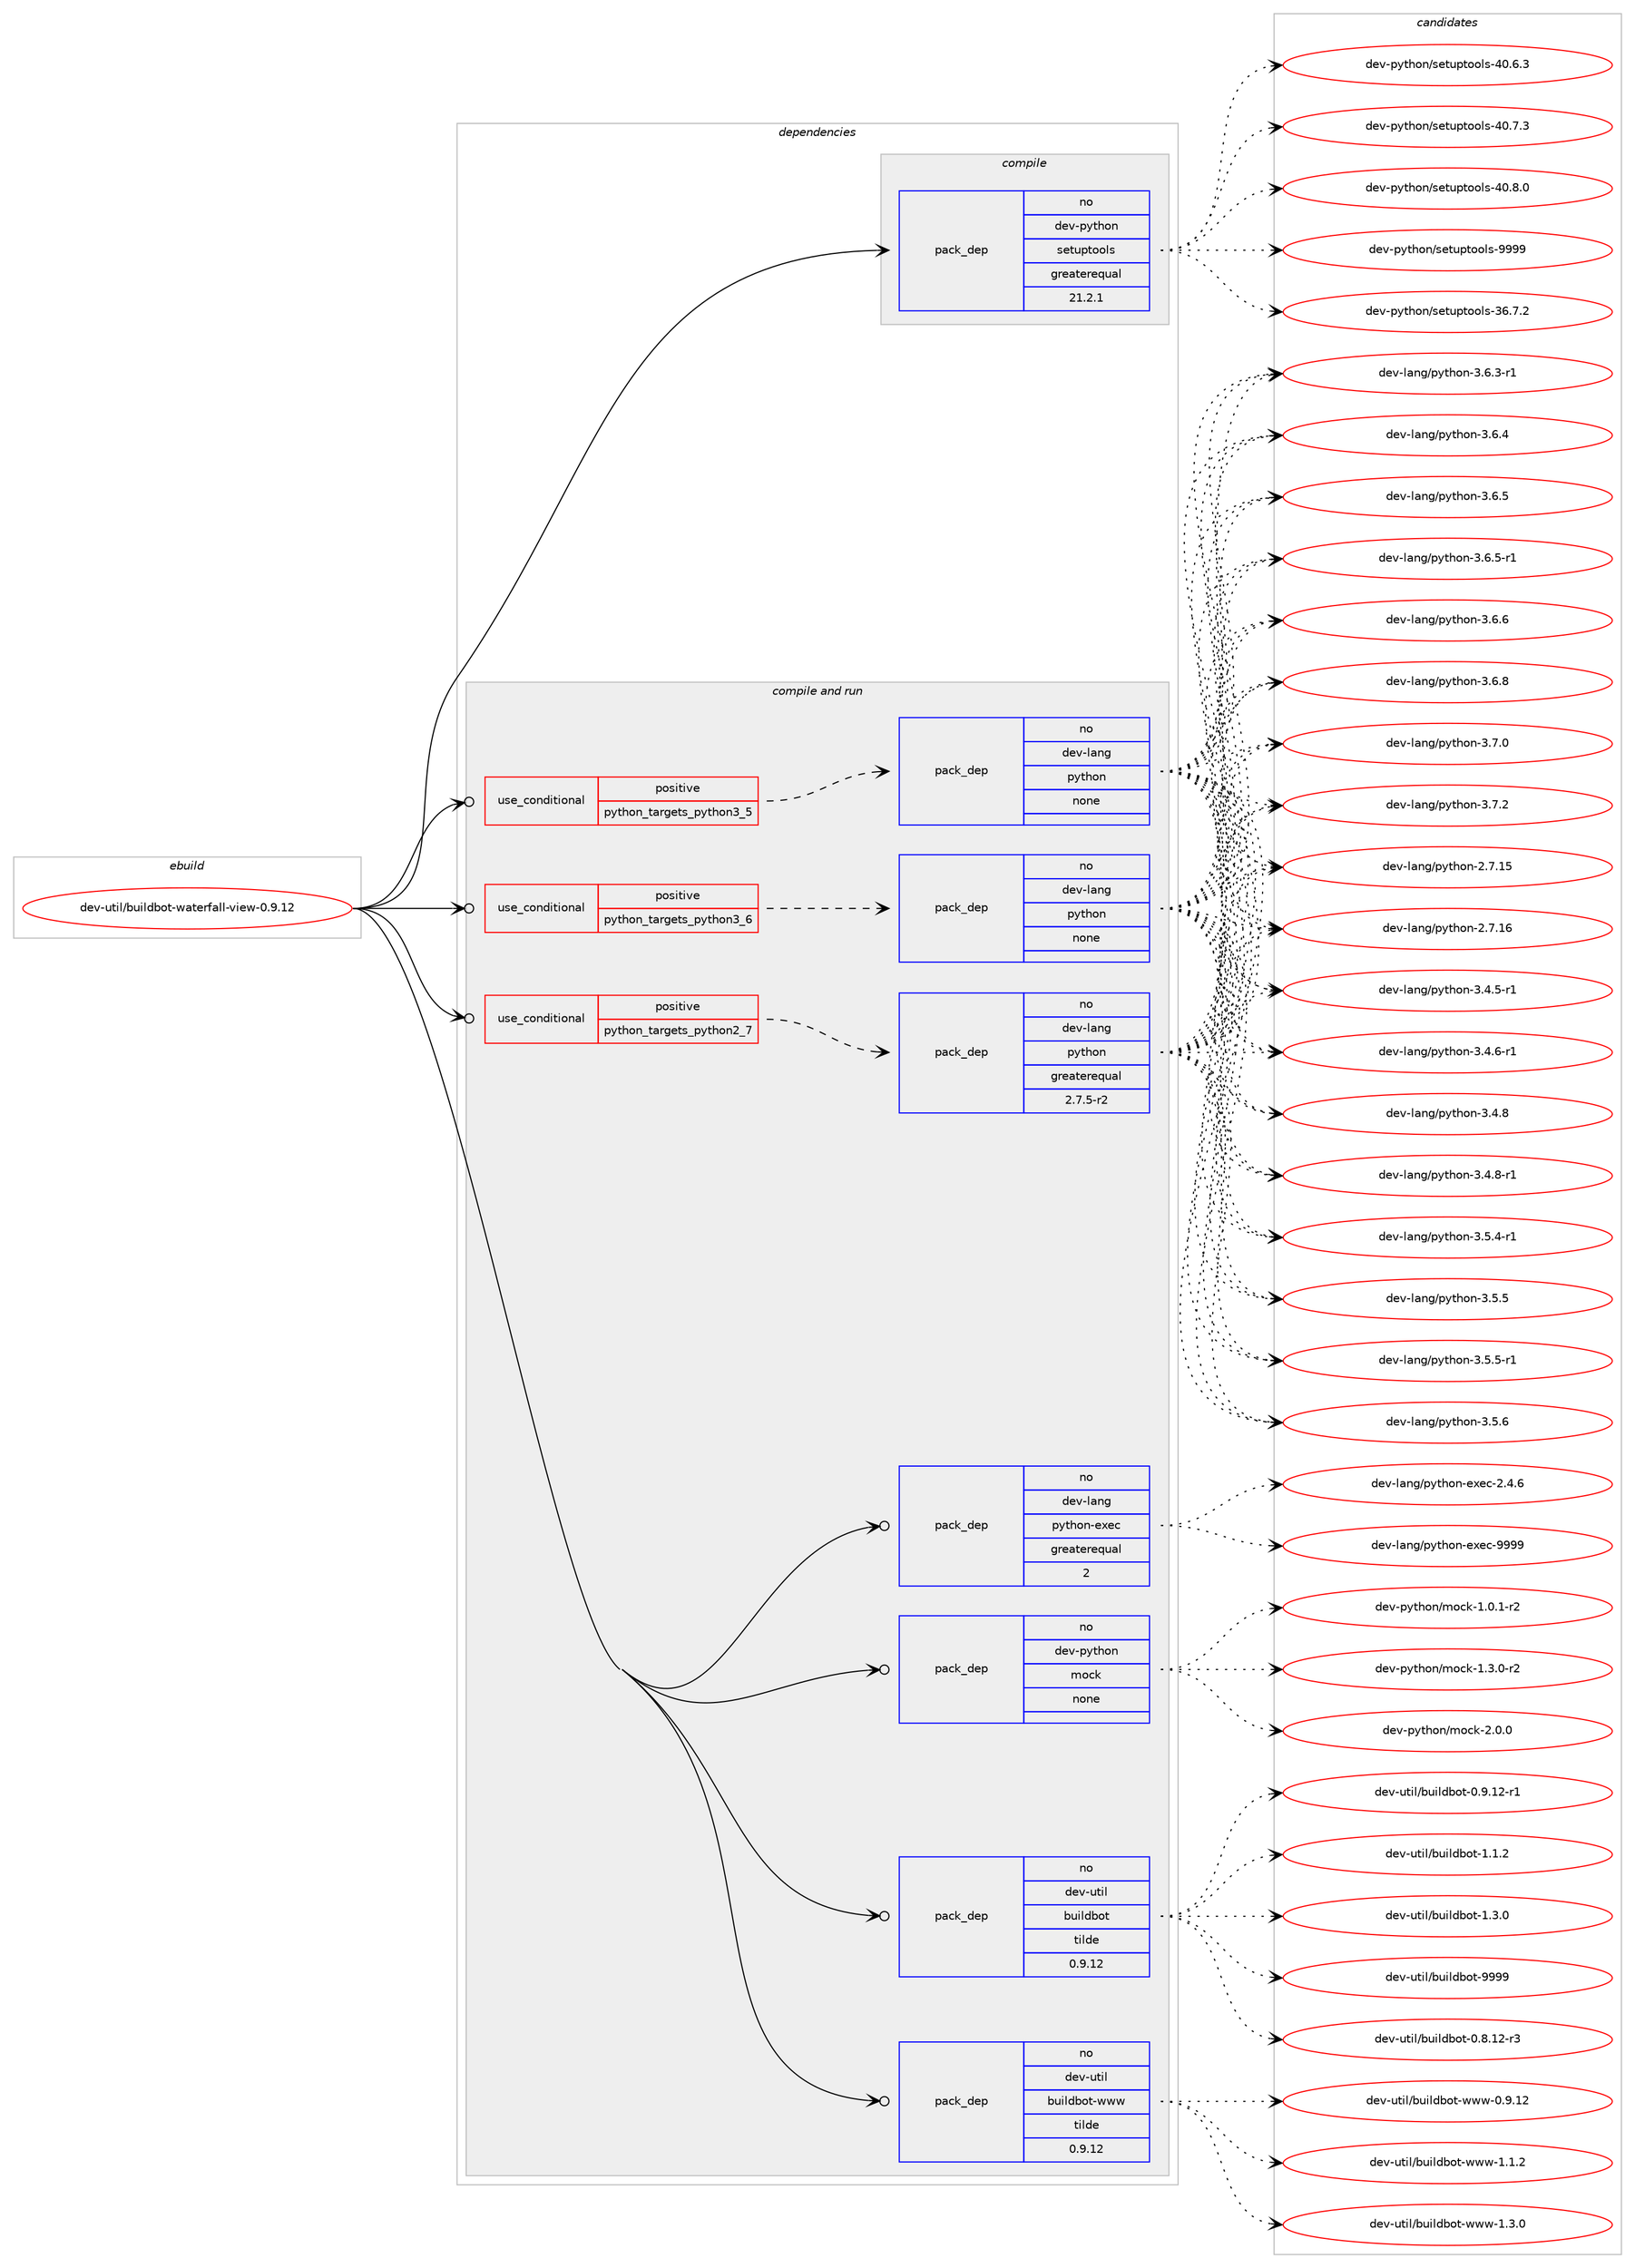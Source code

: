 digraph prolog {

# *************
# Graph options
# *************

newrank=true;
concentrate=true;
compound=true;
graph [rankdir=LR,fontname=Helvetica,fontsize=10,ranksep=1.5];#, ranksep=2.5, nodesep=0.2];
edge  [arrowhead=vee];
node  [fontname=Helvetica,fontsize=10];

# **********
# The ebuild
# **********

subgraph cluster_leftcol {
color=gray;
rank=same;
label=<<i>ebuild</i>>;
id [label="dev-util/buildbot-waterfall-view-0.9.12", color=red, width=4, href="../dev-util/buildbot-waterfall-view-0.9.12.svg"];
}

# ****************
# The dependencies
# ****************

subgraph cluster_midcol {
color=gray;
label=<<i>dependencies</i>>;
subgraph cluster_compile {
fillcolor="#eeeeee";
style=filled;
label=<<i>compile</i>>;
subgraph pack1094699 {
dependency1541594 [label=<<TABLE BORDER="0" CELLBORDER="1" CELLSPACING="0" CELLPADDING="4" WIDTH="220"><TR><TD ROWSPAN="6" CELLPADDING="30">pack_dep</TD></TR><TR><TD WIDTH="110">no</TD></TR><TR><TD>dev-python</TD></TR><TR><TD>setuptools</TD></TR><TR><TD>greaterequal</TD></TR><TR><TD>21.2.1</TD></TR></TABLE>>, shape=none, color=blue];
}
id:e -> dependency1541594:w [weight=20,style="solid",arrowhead="vee"];
}
subgraph cluster_compileandrun {
fillcolor="#eeeeee";
style=filled;
label=<<i>compile and run</i>>;
subgraph cond423296 {
dependency1541595 [label=<<TABLE BORDER="0" CELLBORDER="1" CELLSPACING="0" CELLPADDING="4"><TR><TD ROWSPAN="3" CELLPADDING="10">use_conditional</TD></TR><TR><TD>positive</TD></TR><TR><TD>python_targets_python2_7</TD></TR></TABLE>>, shape=none, color=red];
subgraph pack1094700 {
dependency1541596 [label=<<TABLE BORDER="0" CELLBORDER="1" CELLSPACING="0" CELLPADDING="4" WIDTH="220"><TR><TD ROWSPAN="6" CELLPADDING="30">pack_dep</TD></TR><TR><TD WIDTH="110">no</TD></TR><TR><TD>dev-lang</TD></TR><TR><TD>python</TD></TR><TR><TD>greaterequal</TD></TR><TR><TD>2.7.5-r2</TD></TR></TABLE>>, shape=none, color=blue];
}
dependency1541595:e -> dependency1541596:w [weight=20,style="dashed",arrowhead="vee"];
}
id:e -> dependency1541595:w [weight=20,style="solid",arrowhead="odotvee"];
subgraph cond423297 {
dependency1541597 [label=<<TABLE BORDER="0" CELLBORDER="1" CELLSPACING="0" CELLPADDING="4"><TR><TD ROWSPAN="3" CELLPADDING="10">use_conditional</TD></TR><TR><TD>positive</TD></TR><TR><TD>python_targets_python3_5</TD></TR></TABLE>>, shape=none, color=red];
subgraph pack1094701 {
dependency1541598 [label=<<TABLE BORDER="0" CELLBORDER="1" CELLSPACING="0" CELLPADDING="4" WIDTH="220"><TR><TD ROWSPAN="6" CELLPADDING="30">pack_dep</TD></TR><TR><TD WIDTH="110">no</TD></TR><TR><TD>dev-lang</TD></TR><TR><TD>python</TD></TR><TR><TD>none</TD></TR><TR><TD></TD></TR></TABLE>>, shape=none, color=blue];
}
dependency1541597:e -> dependency1541598:w [weight=20,style="dashed",arrowhead="vee"];
}
id:e -> dependency1541597:w [weight=20,style="solid",arrowhead="odotvee"];
subgraph cond423298 {
dependency1541599 [label=<<TABLE BORDER="0" CELLBORDER="1" CELLSPACING="0" CELLPADDING="4"><TR><TD ROWSPAN="3" CELLPADDING="10">use_conditional</TD></TR><TR><TD>positive</TD></TR><TR><TD>python_targets_python3_6</TD></TR></TABLE>>, shape=none, color=red];
subgraph pack1094702 {
dependency1541600 [label=<<TABLE BORDER="0" CELLBORDER="1" CELLSPACING="0" CELLPADDING="4" WIDTH="220"><TR><TD ROWSPAN="6" CELLPADDING="30">pack_dep</TD></TR><TR><TD WIDTH="110">no</TD></TR><TR><TD>dev-lang</TD></TR><TR><TD>python</TD></TR><TR><TD>none</TD></TR><TR><TD></TD></TR></TABLE>>, shape=none, color=blue];
}
dependency1541599:e -> dependency1541600:w [weight=20,style="dashed",arrowhead="vee"];
}
id:e -> dependency1541599:w [weight=20,style="solid",arrowhead="odotvee"];
subgraph pack1094703 {
dependency1541601 [label=<<TABLE BORDER="0" CELLBORDER="1" CELLSPACING="0" CELLPADDING="4" WIDTH="220"><TR><TD ROWSPAN="6" CELLPADDING="30">pack_dep</TD></TR><TR><TD WIDTH="110">no</TD></TR><TR><TD>dev-lang</TD></TR><TR><TD>python-exec</TD></TR><TR><TD>greaterequal</TD></TR><TR><TD>2</TD></TR></TABLE>>, shape=none, color=blue];
}
id:e -> dependency1541601:w [weight=20,style="solid",arrowhead="odotvee"];
subgraph pack1094704 {
dependency1541602 [label=<<TABLE BORDER="0" CELLBORDER="1" CELLSPACING="0" CELLPADDING="4" WIDTH="220"><TR><TD ROWSPAN="6" CELLPADDING="30">pack_dep</TD></TR><TR><TD WIDTH="110">no</TD></TR><TR><TD>dev-python</TD></TR><TR><TD>mock</TD></TR><TR><TD>none</TD></TR><TR><TD></TD></TR></TABLE>>, shape=none, color=blue];
}
id:e -> dependency1541602:w [weight=20,style="solid",arrowhead="odotvee"];
subgraph pack1094705 {
dependency1541603 [label=<<TABLE BORDER="0" CELLBORDER="1" CELLSPACING="0" CELLPADDING="4" WIDTH="220"><TR><TD ROWSPAN="6" CELLPADDING="30">pack_dep</TD></TR><TR><TD WIDTH="110">no</TD></TR><TR><TD>dev-util</TD></TR><TR><TD>buildbot</TD></TR><TR><TD>tilde</TD></TR><TR><TD>0.9.12</TD></TR></TABLE>>, shape=none, color=blue];
}
id:e -> dependency1541603:w [weight=20,style="solid",arrowhead="odotvee"];
subgraph pack1094706 {
dependency1541604 [label=<<TABLE BORDER="0" CELLBORDER="1" CELLSPACING="0" CELLPADDING="4" WIDTH="220"><TR><TD ROWSPAN="6" CELLPADDING="30">pack_dep</TD></TR><TR><TD WIDTH="110">no</TD></TR><TR><TD>dev-util</TD></TR><TR><TD>buildbot-www</TD></TR><TR><TD>tilde</TD></TR><TR><TD>0.9.12</TD></TR></TABLE>>, shape=none, color=blue];
}
id:e -> dependency1541604:w [weight=20,style="solid",arrowhead="odotvee"];
}
subgraph cluster_run {
fillcolor="#eeeeee";
style=filled;
label=<<i>run</i>>;
}
}

# **************
# The candidates
# **************

subgraph cluster_choices {
rank=same;
color=gray;
label=<<i>candidates</i>>;

subgraph choice1094699 {
color=black;
nodesep=1;
choice100101118451121211161041111104711510111611711211611111110811545515446554650 [label="dev-python/setuptools-36.7.2", color=red, width=4,href="../dev-python/setuptools-36.7.2.svg"];
choice100101118451121211161041111104711510111611711211611111110811545524846544651 [label="dev-python/setuptools-40.6.3", color=red, width=4,href="../dev-python/setuptools-40.6.3.svg"];
choice100101118451121211161041111104711510111611711211611111110811545524846554651 [label="dev-python/setuptools-40.7.3", color=red, width=4,href="../dev-python/setuptools-40.7.3.svg"];
choice100101118451121211161041111104711510111611711211611111110811545524846564648 [label="dev-python/setuptools-40.8.0", color=red, width=4,href="../dev-python/setuptools-40.8.0.svg"];
choice10010111845112121116104111110471151011161171121161111111081154557575757 [label="dev-python/setuptools-9999", color=red, width=4,href="../dev-python/setuptools-9999.svg"];
dependency1541594:e -> choice100101118451121211161041111104711510111611711211611111110811545515446554650:w [style=dotted,weight="100"];
dependency1541594:e -> choice100101118451121211161041111104711510111611711211611111110811545524846544651:w [style=dotted,weight="100"];
dependency1541594:e -> choice100101118451121211161041111104711510111611711211611111110811545524846554651:w [style=dotted,weight="100"];
dependency1541594:e -> choice100101118451121211161041111104711510111611711211611111110811545524846564648:w [style=dotted,weight="100"];
dependency1541594:e -> choice10010111845112121116104111110471151011161171121161111111081154557575757:w [style=dotted,weight="100"];
}
subgraph choice1094700 {
color=black;
nodesep=1;
choice10010111845108971101034711212111610411111045504655464953 [label="dev-lang/python-2.7.15", color=red, width=4,href="../dev-lang/python-2.7.15.svg"];
choice10010111845108971101034711212111610411111045504655464954 [label="dev-lang/python-2.7.16", color=red, width=4,href="../dev-lang/python-2.7.16.svg"];
choice1001011184510897110103471121211161041111104551465246534511449 [label="dev-lang/python-3.4.5-r1", color=red, width=4,href="../dev-lang/python-3.4.5-r1.svg"];
choice1001011184510897110103471121211161041111104551465246544511449 [label="dev-lang/python-3.4.6-r1", color=red, width=4,href="../dev-lang/python-3.4.6-r1.svg"];
choice100101118451089711010347112121116104111110455146524656 [label="dev-lang/python-3.4.8", color=red, width=4,href="../dev-lang/python-3.4.8.svg"];
choice1001011184510897110103471121211161041111104551465246564511449 [label="dev-lang/python-3.4.8-r1", color=red, width=4,href="../dev-lang/python-3.4.8-r1.svg"];
choice1001011184510897110103471121211161041111104551465346524511449 [label="dev-lang/python-3.5.4-r1", color=red, width=4,href="../dev-lang/python-3.5.4-r1.svg"];
choice100101118451089711010347112121116104111110455146534653 [label="dev-lang/python-3.5.5", color=red, width=4,href="../dev-lang/python-3.5.5.svg"];
choice1001011184510897110103471121211161041111104551465346534511449 [label="dev-lang/python-3.5.5-r1", color=red, width=4,href="../dev-lang/python-3.5.5-r1.svg"];
choice100101118451089711010347112121116104111110455146534654 [label="dev-lang/python-3.5.6", color=red, width=4,href="../dev-lang/python-3.5.6.svg"];
choice1001011184510897110103471121211161041111104551465446514511449 [label="dev-lang/python-3.6.3-r1", color=red, width=4,href="../dev-lang/python-3.6.3-r1.svg"];
choice100101118451089711010347112121116104111110455146544652 [label="dev-lang/python-3.6.4", color=red, width=4,href="../dev-lang/python-3.6.4.svg"];
choice100101118451089711010347112121116104111110455146544653 [label="dev-lang/python-3.6.5", color=red, width=4,href="../dev-lang/python-3.6.5.svg"];
choice1001011184510897110103471121211161041111104551465446534511449 [label="dev-lang/python-3.6.5-r1", color=red, width=4,href="../dev-lang/python-3.6.5-r1.svg"];
choice100101118451089711010347112121116104111110455146544654 [label="dev-lang/python-3.6.6", color=red, width=4,href="../dev-lang/python-3.6.6.svg"];
choice100101118451089711010347112121116104111110455146544656 [label="dev-lang/python-3.6.8", color=red, width=4,href="../dev-lang/python-3.6.8.svg"];
choice100101118451089711010347112121116104111110455146554648 [label="dev-lang/python-3.7.0", color=red, width=4,href="../dev-lang/python-3.7.0.svg"];
choice100101118451089711010347112121116104111110455146554650 [label="dev-lang/python-3.7.2", color=red, width=4,href="../dev-lang/python-3.7.2.svg"];
dependency1541596:e -> choice10010111845108971101034711212111610411111045504655464953:w [style=dotted,weight="100"];
dependency1541596:e -> choice10010111845108971101034711212111610411111045504655464954:w [style=dotted,weight="100"];
dependency1541596:e -> choice1001011184510897110103471121211161041111104551465246534511449:w [style=dotted,weight="100"];
dependency1541596:e -> choice1001011184510897110103471121211161041111104551465246544511449:w [style=dotted,weight="100"];
dependency1541596:e -> choice100101118451089711010347112121116104111110455146524656:w [style=dotted,weight="100"];
dependency1541596:e -> choice1001011184510897110103471121211161041111104551465246564511449:w [style=dotted,weight="100"];
dependency1541596:e -> choice1001011184510897110103471121211161041111104551465346524511449:w [style=dotted,weight="100"];
dependency1541596:e -> choice100101118451089711010347112121116104111110455146534653:w [style=dotted,weight="100"];
dependency1541596:e -> choice1001011184510897110103471121211161041111104551465346534511449:w [style=dotted,weight="100"];
dependency1541596:e -> choice100101118451089711010347112121116104111110455146534654:w [style=dotted,weight="100"];
dependency1541596:e -> choice1001011184510897110103471121211161041111104551465446514511449:w [style=dotted,weight="100"];
dependency1541596:e -> choice100101118451089711010347112121116104111110455146544652:w [style=dotted,weight="100"];
dependency1541596:e -> choice100101118451089711010347112121116104111110455146544653:w [style=dotted,weight="100"];
dependency1541596:e -> choice1001011184510897110103471121211161041111104551465446534511449:w [style=dotted,weight="100"];
dependency1541596:e -> choice100101118451089711010347112121116104111110455146544654:w [style=dotted,weight="100"];
dependency1541596:e -> choice100101118451089711010347112121116104111110455146544656:w [style=dotted,weight="100"];
dependency1541596:e -> choice100101118451089711010347112121116104111110455146554648:w [style=dotted,weight="100"];
dependency1541596:e -> choice100101118451089711010347112121116104111110455146554650:w [style=dotted,weight="100"];
}
subgraph choice1094701 {
color=black;
nodesep=1;
choice10010111845108971101034711212111610411111045504655464953 [label="dev-lang/python-2.7.15", color=red, width=4,href="../dev-lang/python-2.7.15.svg"];
choice10010111845108971101034711212111610411111045504655464954 [label="dev-lang/python-2.7.16", color=red, width=4,href="../dev-lang/python-2.7.16.svg"];
choice1001011184510897110103471121211161041111104551465246534511449 [label="dev-lang/python-3.4.5-r1", color=red, width=4,href="../dev-lang/python-3.4.5-r1.svg"];
choice1001011184510897110103471121211161041111104551465246544511449 [label="dev-lang/python-3.4.6-r1", color=red, width=4,href="../dev-lang/python-3.4.6-r1.svg"];
choice100101118451089711010347112121116104111110455146524656 [label="dev-lang/python-3.4.8", color=red, width=4,href="../dev-lang/python-3.4.8.svg"];
choice1001011184510897110103471121211161041111104551465246564511449 [label="dev-lang/python-3.4.8-r1", color=red, width=4,href="../dev-lang/python-3.4.8-r1.svg"];
choice1001011184510897110103471121211161041111104551465346524511449 [label="dev-lang/python-3.5.4-r1", color=red, width=4,href="../dev-lang/python-3.5.4-r1.svg"];
choice100101118451089711010347112121116104111110455146534653 [label="dev-lang/python-3.5.5", color=red, width=4,href="../dev-lang/python-3.5.5.svg"];
choice1001011184510897110103471121211161041111104551465346534511449 [label="dev-lang/python-3.5.5-r1", color=red, width=4,href="../dev-lang/python-3.5.5-r1.svg"];
choice100101118451089711010347112121116104111110455146534654 [label="dev-lang/python-3.5.6", color=red, width=4,href="../dev-lang/python-3.5.6.svg"];
choice1001011184510897110103471121211161041111104551465446514511449 [label="dev-lang/python-3.6.3-r1", color=red, width=4,href="../dev-lang/python-3.6.3-r1.svg"];
choice100101118451089711010347112121116104111110455146544652 [label="dev-lang/python-3.6.4", color=red, width=4,href="../dev-lang/python-3.6.4.svg"];
choice100101118451089711010347112121116104111110455146544653 [label="dev-lang/python-3.6.5", color=red, width=4,href="../dev-lang/python-3.6.5.svg"];
choice1001011184510897110103471121211161041111104551465446534511449 [label="dev-lang/python-3.6.5-r1", color=red, width=4,href="../dev-lang/python-3.6.5-r1.svg"];
choice100101118451089711010347112121116104111110455146544654 [label="dev-lang/python-3.6.6", color=red, width=4,href="../dev-lang/python-3.6.6.svg"];
choice100101118451089711010347112121116104111110455146544656 [label="dev-lang/python-3.6.8", color=red, width=4,href="../dev-lang/python-3.6.8.svg"];
choice100101118451089711010347112121116104111110455146554648 [label="dev-lang/python-3.7.0", color=red, width=4,href="../dev-lang/python-3.7.0.svg"];
choice100101118451089711010347112121116104111110455146554650 [label="dev-lang/python-3.7.2", color=red, width=4,href="../dev-lang/python-3.7.2.svg"];
dependency1541598:e -> choice10010111845108971101034711212111610411111045504655464953:w [style=dotted,weight="100"];
dependency1541598:e -> choice10010111845108971101034711212111610411111045504655464954:w [style=dotted,weight="100"];
dependency1541598:e -> choice1001011184510897110103471121211161041111104551465246534511449:w [style=dotted,weight="100"];
dependency1541598:e -> choice1001011184510897110103471121211161041111104551465246544511449:w [style=dotted,weight="100"];
dependency1541598:e -> choice100101118451089711010347112121116104111110455146524656:w [style=dotted,weight="100"];
dependency1541598:e -> choice1001011184510897110103471121211161041111104551465246564511449:w [style=dotted,weight="100"];
dependency1541598:e -> choice1001011184510897110103471121211161041111104551465346524511449:w [style=dotted,weight="100"];
dependency1541598:e -> choice100101118451089711010347112121116104111110455146534653:w [style=dotted,weight="100"];
dependency1541598:e -> choice1001011184510897110103471121211161041111104551465346534511449:w [style=dotted,weight="100"];
dependency1541598:e -> choice100101118451089711010347112121116104111110455146534654:w [style=dotted,weight="100"];
dependency1541598:e -> choice1001011184510897110103471121211161041111104551465446514511449:w [style=dotted,weight="100"];
dependency1541598:e -> choice100101118451089711010347112121116104111110455146544652:w [style=dotted,weight="100"];
dependency1541598:e -> choice100101118451089711010347112121116104111110455146544653:w [style=dotted,weight="100"];
dependency1541598:e -> choice1001011184510897110103471121211161041111104551465446534511449:w [style=dotted,weight="100"];
dependency1541598:e -> choice100101118451089711010347112121116104111110455146544654:w [style=dotted,weight="100"];
dependency1541598:e -> choice100101118451089711010347112121116104111110455146544656:w [style=dotted,weight="100"];
dependency1541598:e -> choice100101118451089711010347112121116104111110455146554648:w [style=dotted,weight="100"];
dependency1541598:e -> choice100101118451089711010347112121116104111110455146554650:w [style=dotted,weight="100"];
}
subgraph choice1094702 {
color=black;
nodesep=1;
choice10010111845108971101034711212111610411111045504655464953 [label="dev-lang/python-2.7.15", color=red, width=4,href="../dev-lang/python-2.7.15.svg"];
choice10010111845108971101034711212111610411111045504655464954 [label="dev-lang/python-2.7.16", color=red, width=4,href="../dev-lang/python-2.7.16.svg"];
choice1001011184510897110103471121211161041111104551465246534511449 [label="dev-lang/python-3.4.5-r1", color=red, width=4,href="../dev-lang/python-3.4.5-r1.svg"];
choice1001011184510897110103471121211161041111104551465246544511449 [label="dev-lang/python-3.4.6-r1", color=red, width=4,href="../dev-lang/python-3.4.6-r1.svg"];
choice100101118451089711010347112121116104111110455146524656 [label="dev-lang/python-3.4.8", color=red, width=4,href="../dev-lang/python-3.4.8.svg"];
choice1001011184510897110103471121211161041111104551465246564511449 [label="dev-lang/python-3.4.8-r1", color=red, width=4,href="../dev-lang/python-3.4.8-r1.svg"];
choice1001011184510897110103471121211161041111104551465346524511449 [label="dev-lang/python-3.5.4-r1", color=red, width=4,href="../dev-lang/python-3.5.4-r1.svg"];
choice100101118451089711010347112121116104111110455146534653 [label="dev-lang/python-3.5.5", color=red, width=4,href="../dev-lang/python-3.5.5.svg"];
choice1001011184510897110103471121211161041111104551465346534511449 [label="dev-lang/python-3.5.5-r1", color=red, width=4,href="../dev-lang/python-3.5.5-r1.svg"];
choice100101118451089711010347112121116104111110455146534654 [label="dev-lang/python-3.5.6", color=red, width=4,href="../dev-lang/python-3.5.6.svg"];
choice1001011184510897110103471121211161041111104551465446514511449 [label="dev-lang/python-3.6.3-r1", color=red, width=4,href="../dev-lang/python-3.6.3-r1.svg"];
choice100101118451089711010347112121116104111110455146544652 [label="dev-lang/python-3.6.4", color=red, width=4,href="../dev-lang/python-3.6.4.svg"];
choice100101118451089711010347112121116104111110455146544653 [label="dev-lang/python-3.6.5", color=red, width=4,href="../dev-lang/python-3.6.5.svg"];
choice1001011184510897110103471121211161041111104551465446534511449 [label="dev-lang/python-3.6.5-r1", color=red, width=4,href="../dev-lang/python-3.6.5-r1.svg"];
choice100101118451089711010347112121116104111110455146544654 [label="dev-lang/python-3.6.6", color=red, width=4,href="../dev-lang/python-3.6.6.svg"];
choice100101118451089711010347112121116104111110455146544656 [label="dev-lang/python-3.6.8", color=red, width=4,href="../dev-lang/python-3.6.8.svg"];
choice100101118451089711010347112121116104111110455146554648 [label="dev-lang/python-3.7.0", color=red, width=4,href="../dev-lang/python-3.7.0.svg"];
choice100101118451089711010347112121116104111110455146554650 [label="dev-lang/python-3.7.2", color=red, width=4,href="../dev-lang/python-3.7.2.svg"];
dependency1541600:e -> choice10010111845108971101034711212111610411111045504655464953:w [style=dotted,weight="100"];
dependency1541600:e -> choice10010111845108971101034711212111610411111045504655464954:w [style=dotted,weight="100"];
dependency1541600:e -> choice1001011184510897110103471121211161041111104551465246534511449:w [style=dotted,weight="100"];
dependency1541600:e -> choice1001011184510897110103471121211161041111104551465246544511449:w [style=dotted,weight="100"];
dependency1541600:e -> choice100101118451089711010347112121116104111110455146524656:w [style=dotted,weight="100"];
dependency1541600:e -> choice1001011184510897110103471121211161041111104551465246564511449:w [style=dotted,weight="100"];
dependency1541600:e -> choice1001011184510897110103471121211161041111104551465346524511449:w [style=dotted,weight="100"];
dependency1541600:e -> choice100101118451089711010347112121116104111110455146534653:w [style=dotted,weight="100"];
dependency1541600:e -> choice1001011184510897110103471121211161041111104551465346534511449:w [style=dotted,weight="100"];
dependency1541600:e -> choice100101118451089711010347112121116104111110455146534654:w [style=dotted,weight="100"];
dependency1541600:e -> choice1001011184510897110103471121211161041111104551465446514511449:w [style=dotted,weight="100"];
dependency1541600:e -> choice100101118451089711010347112121116104111110455146544652:w [style=dotted,weight="100"];
dependency1541600:e -> choice100101118451089711010347112121116104111110455146544653:w [style=dotted,weight="100"];
dependency1541600:e -> choice1001011184510897110103471121211161041111104551465446534511449:w [style=dotted,weight="100"];
dependency1541600:e -> choice100101118451089711010347112121116104111110455146544654:w [style=dotted,weight="100"];
dependency1541600:e -> choice100101118451089711010347112121116104111110455146544656:w [style=dotted,weight="100"];
dependency1541600:e -> choice100101118451089711010347112121116104111110455146554648:w [style=dotted,weight="100"];
dependency1541600:e -> choice100101118451089711010347112121116104111110455146554650:w [style=dotted,weight="100"];
}
subgraph choice1094703 {
color=black;
nodesep=1;
choice1001011184510897110103471121211161041111104510112010199455046524654 [label="dev-lang/python-exec-2.4.6", color=red, width=4,href="../dev-lang/python-exec-2.4.6.svg"];
choice10010111845108971101034711212111610411111045101120101994557575757 [label="dev-lang/python-exec-9999", color=red, width=4,href="../dev-lang/python-exec-9999.svg"];
dependency1541601:e -> choice1001011184510897110103471121211161041111104510112010199455046524654:w [style=dotted,weight="100"];
dependency1541601:e -> choice10010111845108971101034711212111610411111045101120101994557575757:w [style=dotted,weight="100"];
}
subgraph choice1094704 {
color=black;
nodesep=1;
choice1001011184511212111610411111047109111991074549464846494511450 [label="dev-python/mock-1.0.1-r2", color=red, width=4,href="../dev-python/mock-1.0.1-r2.svg"];
choice1001011184511212111610411111047109111991074549465146484511450 [label="dev-python/mock-1.3.0-r2", color=red, width=4,href="../dev-python/mock-1.3.0-r2.svg"];
choice100101118451121211161041111104710911199107455046484648 [label="dev-python/mock-2.0.0", color=red, width=4,href="../dev-python/mock-2.0.0.svg"];
dependency1541602:e -> choice1001011184511212111610411111047109111991074549464846494511450:w [style=dotted,weight="100"];
dependency1541602:e -> choice1001011184511212111610411111047109111991074549465146484511450:w [style=dotted,weight="100"];
dependency1541602:e -> choice100101118451121211161041111104710911199107455046484648:w [style=dotted,weight="100"];
}
subgraph choice1094705 {
color=black;
nodesep=1;
choice10010111845117116105108479811710510810098111116454846564649504511451 [label="dev-util/buildbot-0.8.12-r3", color=red, width=4,href="../dev-util/buildbot-0.8.12-r3.svg"];
choice10010111845117116105108479811710510810098111116454846574649504511449 [label="dev-util/buildbot-0.9.12-r1", color=red, width=4,href="../dev-util/buildbot-0.9.12-r1.svg"];
choice10010111845117116105108479811710510810098111116454946494650 [label="dev-util/buildbot-1.1.2", color=red, width=4,href="../dev-util/buildbot-1.1.2.svg"];
choice10010111845117116105108479811710510810098111116454946514648 [label="dev-util/buildbot-1.3.0", color=red, width=4,href="../dev-util/buildbot-1.3.0.svg"];
choice100101118451171161051084798117105108100981111164557575757 [label="dev-util/buildbot-9999", color=red, width=4,href="../dev-util/buildbot-9999.svg"];
dependency1541603:e -> choice10010111845117116105108479811710510810098111116454846564649504511451:w [style=dotted,weight="100"];
dependency1541603:e -> choice10010111845117116105108479811710510810098111116454846574649504511449:w [style=dotted,weight="100"];
dependency1541603:e -> choice10010111845117116105108479811710510810098111116454946494650:w [style=dotted,weight="100"];
dependency1541603:e -> choice10010111845117116105108479811710510810098111116454946514648:w [style=dotted,weight="100"];
dependency1541603:e -> choice100101118451171161051084798117105108100981111164557575757:w [style=dotted,weight="100"];
}
subgraph choice1094706 {
color=black;
nodesep=1;
choice100101118451171161051084798117105108100981111164511911911945484657464950 [label="dev-util/buildbot-www-0.9.12", color=red, width=4,href="../dev-util/buildbot-www-0.9.12.svg"];
choice1001011184511711610510847981171051081009811111645119119119454946494650 [label="dev-util/buildbot-www-1.1.2", color=red, width=4,href="../dev-util/buildbot-www-1.1.2.svg"];
choice1001011184511711610510847981171051081009811111645119119119454946514648 [label="dev-util/buildbot-www-1.3.0", color=red, width=4,href="../dev-util/buildbot-www-1.3.0.svg"];
dependency1541604:e -> choice100101118451171161051084798117105108100981111164511911911945484657464950:w [style=dotted,weight="100"];
dependency1541604:e -> choice1001011184511711610510847981171051081009811111645119119119454946494650:w [style=dotted,weight="100"];
dependency1541604:e -> choice1001011184511711610510847981171051081009811111645119119119454946514648:w [style=dotted,weight="100"];
}
}

}
